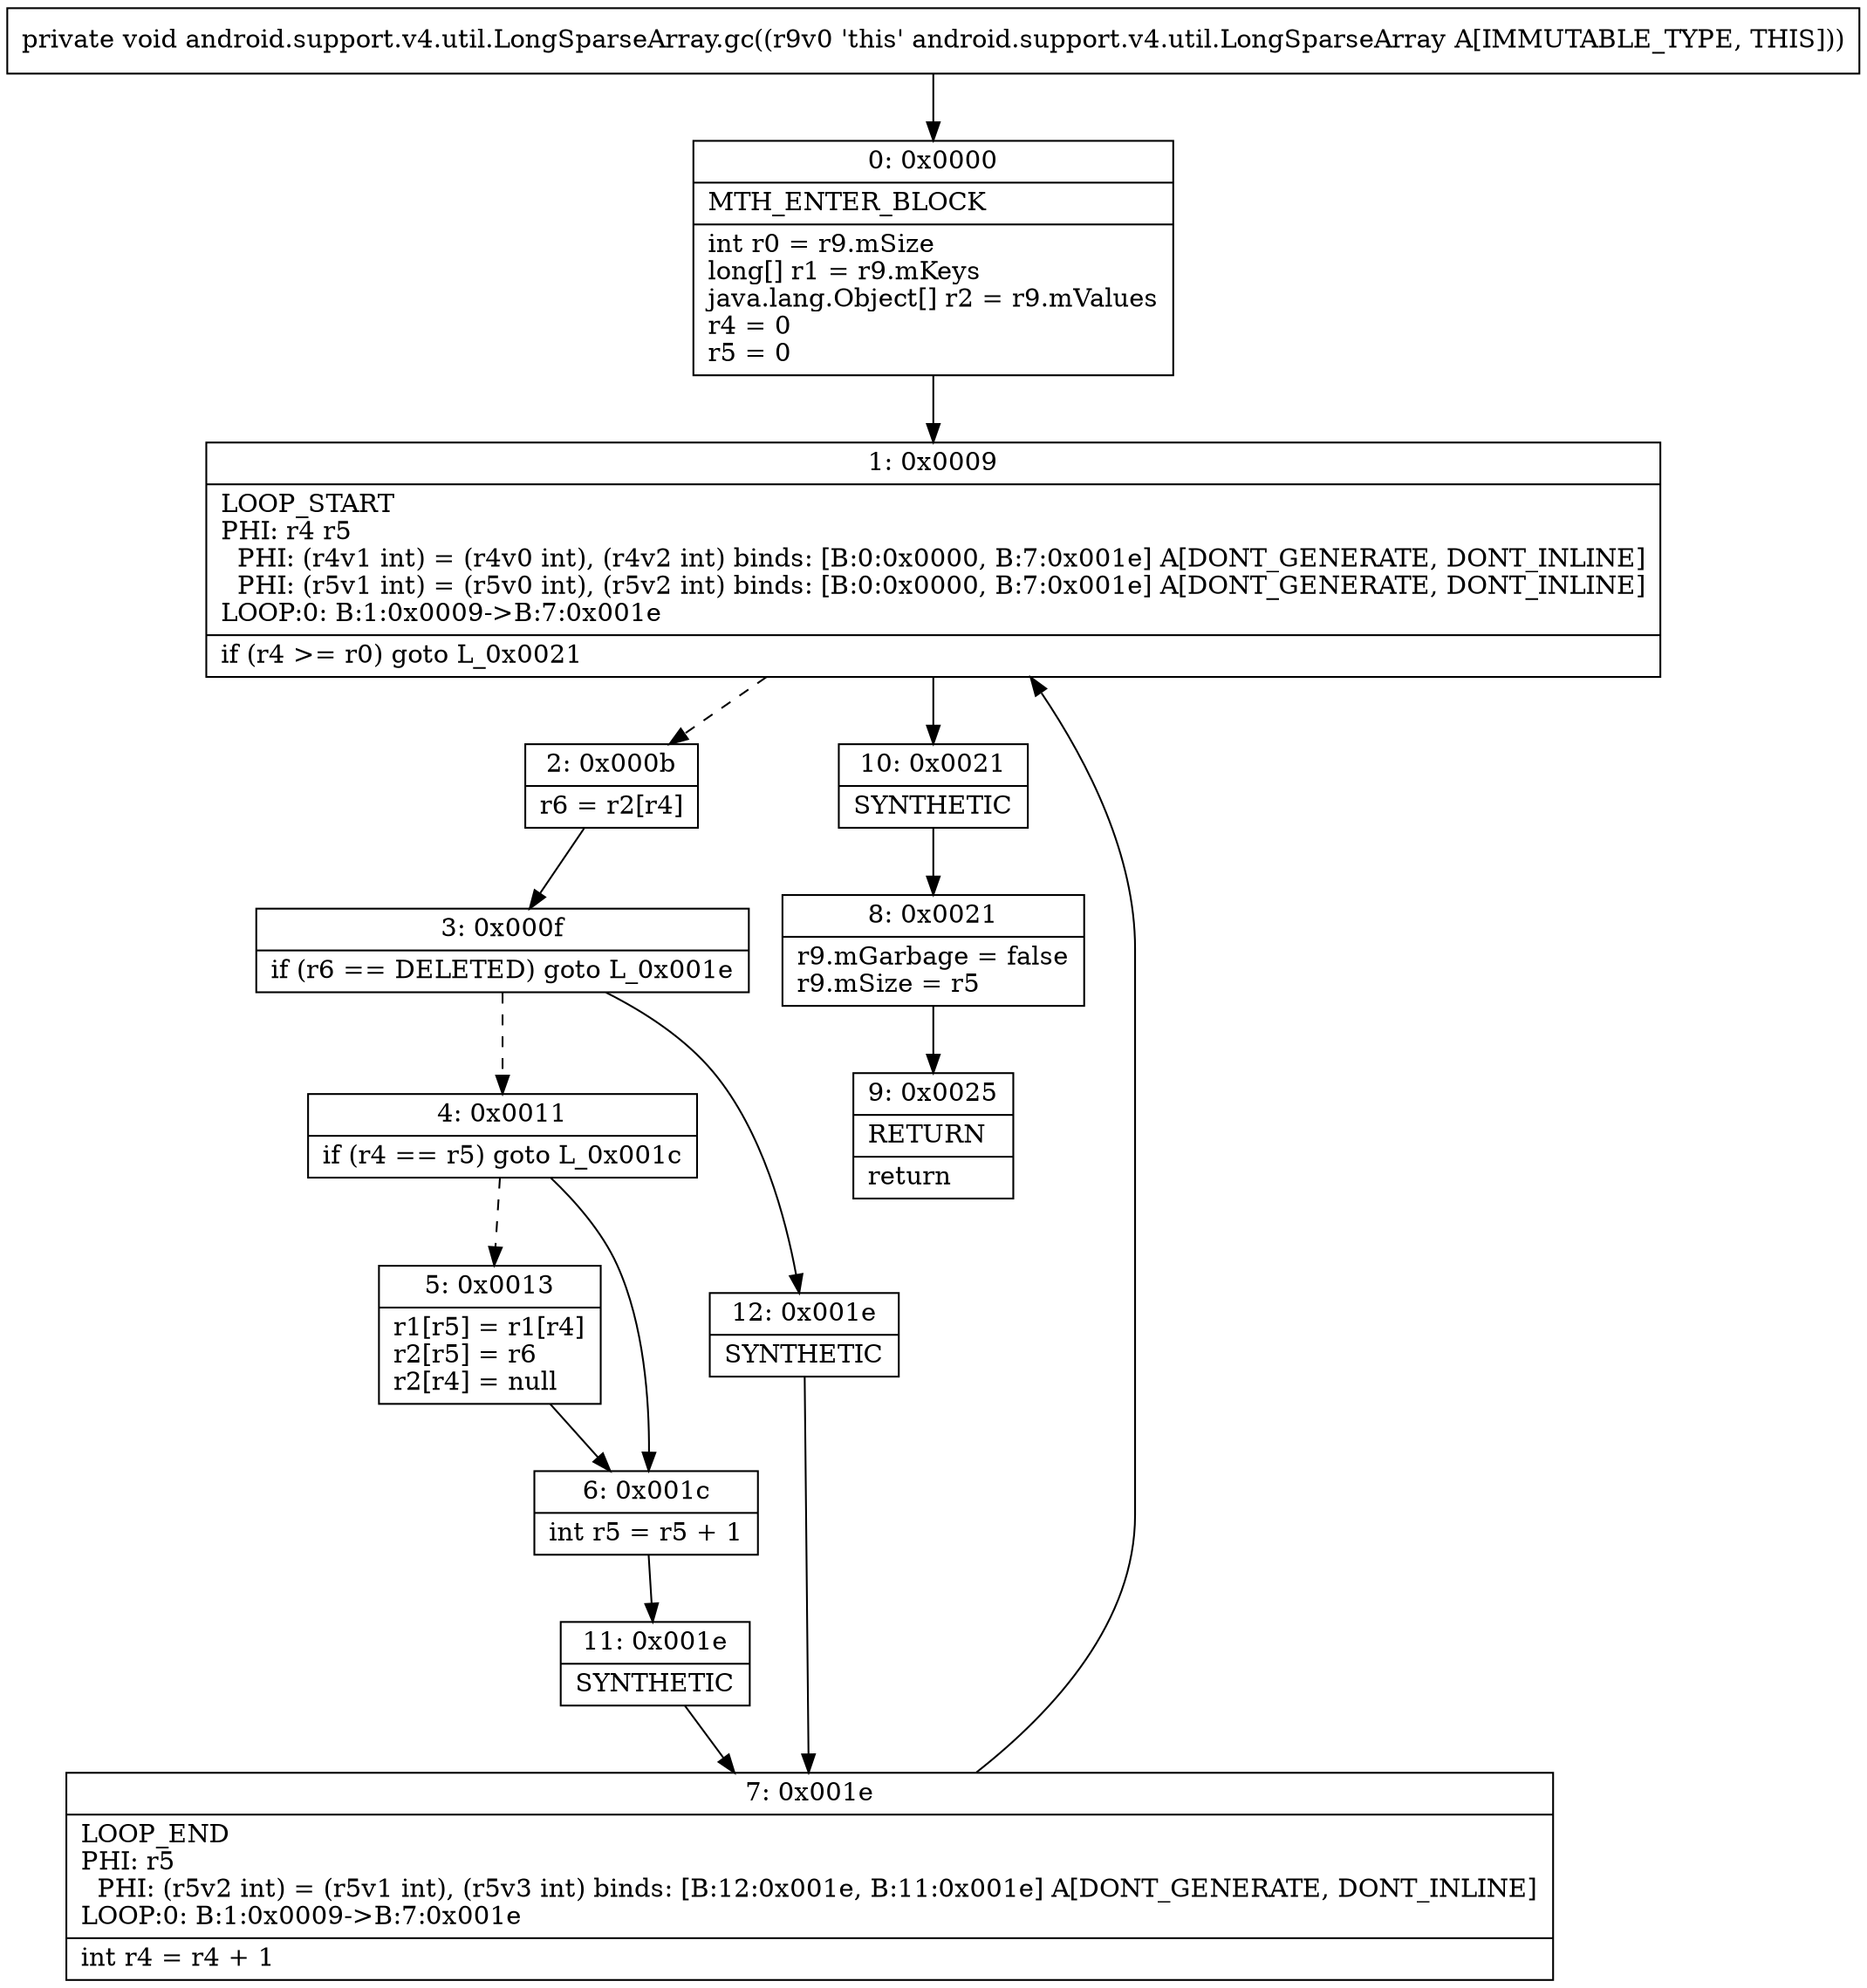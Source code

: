 digraph "CFG forandroid.support.v4.util.LongSparseArray.gc()V" {
Node_0 [shape=record,label="{0\:\ 0x0000|MTH_ENTER_BLOCK\l|int r0 = r9.mSize\llong[] r1 = r9.mKeys\ljava.lang.Object[] r2 = r9.mValues\lr4 = 0\lr5 = 0\l}"];
Node_1 [shape=record,label="{1\:\ 0x0009|LOOP_START\lPHI: r4 r5 \l  PHI: (r4v1 int) = (r4v0 int), (r4v2 int) binds: [B:0:0x0000, B:7:0x001e] A[DONT_GENERATE, DONT_INLINE]\l  PHI: (r5v1 int) = (r5v0 int), (r5v2 int) binds: [B:0:0x0000, B:7:0x001e] A[DONT_GENERATE, DONT_INLINE]\lLOOP:0: B:1:0x0009\-\>B:7:0x001e\l|if (r4 \>= r0) goto L_0x0021\l}"];
Node_2 [shape=record,label="{2\:\ 0x000b|r6 = r2[r4]\l}"];
Node_3 [shape=record,label="{3\:\ 0x000f|if (r6 == DELETED) goto L_0x001e\l}"];
Node_4 [shape=record,label="{4\:\ 0x0011|if (r4 == r5) goto L_0x001c\l}"];
Node_5 [shape=record,label="{5\:\ 0x0013|r1[r5] = r1[r4]\lr2[r5] = r6\lr2[r4] = null\l}"];
Node_6 [shape=record,label="{6\:\ 0x001c|int r5 = r5 + 1\l}"];
Node_7 [shape=record,label="{7\:\ 0x001e|LOOP_END\lPHI: r5 \l  PHI: (r5v2 int) = (r5v1 int), (r5v3 int) binds: [B:12:0x001e, B:11:0x001e] A[DONT_GENERATE, DONT_INLINE]\lLOOP:0: B:1:0x0009\-\>B:7:0x001e\l|int r4 = r4 + 1\l}"];
Node_8 [shape=record,label="{8\:\ 0x0021|r9.mGarbage = false\lr9.mSize = r5\l}"];
Node_9 [shape=record,label="{9\:\ 0x0025|RETURN\l|return\l}"];
Node_10 [shape=record,label="{10\:\ 0x0021|SYNTHETIC\l}"];
Node_11 [shape=record,label="{11\:\ 0x001e|SYNTHETIC\l}"];
Node_12 [shape=record,label="{12\:\ 0x001e|SYNTHETIC\l}"];
MethodNode[shape=record,label="{private void android.support.v4.util.LongSparseArray.gc((r9v0 'this' android.support.v4.util.LongSparseArray A[IMMUTABLE_TYPE, THIS])) }"];
MethodNode -> Node_0;
Node_0 -> Node_1;
Node_1 -> Node_2[style=dashed];
Node_1 -> Node_10;
Node_2 -> Node_3;
Node_3 -> Node_4[style=dashed];
Node_3 -> Node_12;
Node_4 -> Node_5[style=dashed];
Node_4 -> Node_6;
Node_5 -> Node_6;
Node_6 -> Node_11;
Node_7 -> Node_1;
Node_8 -> Node_9;
Node_10 -> Node_8;
Node_11 -> Node_7;
Node_12 -> Node_7;
}

